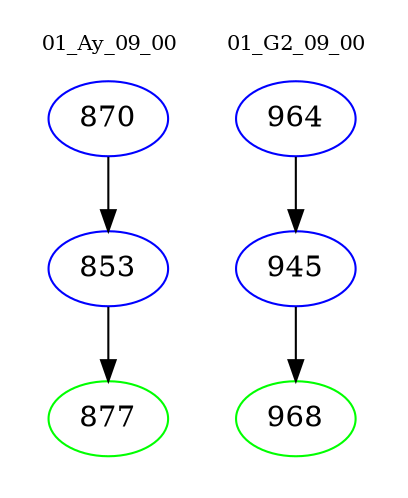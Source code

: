 digraph{
subgraph cluster_0 {
color = white
label = "01_Ay_09_00";
fontsize=10;
T0_870 [label="870", color="blue"]
T0_870 -> T0_853 [color="black"]
T0_853 [label="853", color="blue"]
T0_853 -> T0_877 [color="black"]
T0_877 [label="877", color="green"]
}
subgraph cluster_1 {
color = white
label = "01_G2_09_00";
fontsize=10;
T1_964 [label="964", color="blue"]
T1_964 -> T1_945 [color="black"]
T1_945 [label="945", color="blue"]
T1_945 -> T1_968 [color="black"]
T1_968 [label="968", color="green"]
}
}

